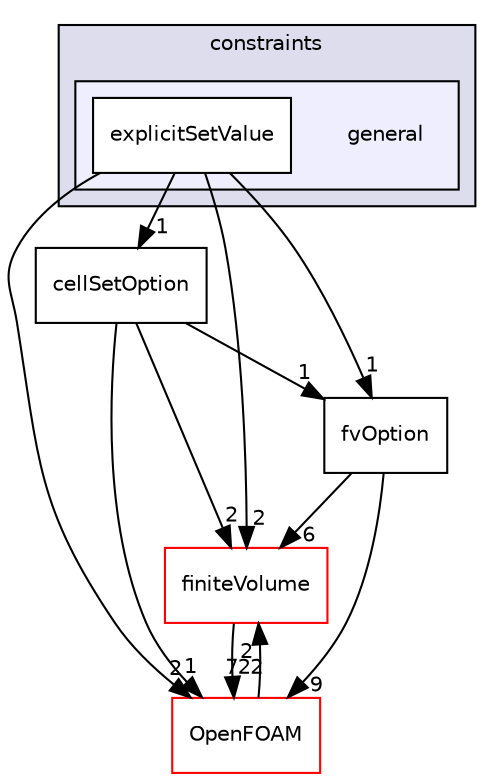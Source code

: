 digraph "src/fvOptions/constraints/general" {
  bgcolor=transparent;
  compound=true
  node [ fontsize="10", fontname="Helvetica"];
  edge [ labelfontsize="10", labelfontname="Helvetica"];
  subgraph clusterdir_35258aa5e0da929963ca5864cc4044a5 {
    graph [ bgcolor="#ddddee", pencolor="black", label="constraints" fontname="Helvetica", fontsize="10", URL="dir_35258aa5e0da929963ca5864cc4044a5.html"]
  subgraph clusterdir_7a951326ad32a095872b9f7d751d0b80 {
    graph [ bgcolor="#eeeeff", pencolor="black", label="" URL="dir_7a951326ad32a095872b9f7d751d0b80.html"];
    dir_7a951326ad32a095872b9f7d751d0b80 [shape=plaintext label="general"];
    dir_d7e1f4e268ef79af46c71aeb39ab5554 [shape=box label="explicitSetValue" color="black" fillcolor="white" style="filled" URL="dir_d7e1f4e268ef79af46c71aeb39ab5554.html"];
  }
  }
  dir_9bd15774b555cf7259a6fa18f99fe99b [shape=box label="finiteVolume" color="red" URL="dir_9bd15774b555cf7259a6fa18f99fe99b.html"];
  dir_c5473ff19b20e6ec4dfe5c310b3778a8 [shape=box label="OpenFOAM" color="red" URL="dir_c5473ff19b20e6ec4dfe5c310b3778a8.html"];
  dir_66978cfd90af47a6fda973caaecb1d19 [shape=box label="fvOption" URL="dir_66978cfd90af47a6fda973caaecb1d19.html"];
  dir_3985ce20ae33982f8c583731dc480b49 [shape=box label="cellSetOption" URL="dir_3985ce20ae33982f8c583731dc480b49.html"];
  dir_9bd15774b555cf7259a6fa18f99fe99b->dir_c5473ff19b20e6ec4dfe5c310b3778a8 [headlabel="722", labeldistance=1.5 headhref="dir_000881_001873.html"];
  dir_c5473ff19b20e6ec4dfe5c310b3778a8->dir_9bd15774b555cf7259a6fa18f99fe99b [headlabel="2", labeldistance=1.5 headhref="dir_001873_000881.html"];
  dir_d7e1f4e268ef79af46c71aeb39ab5554->dir_9bd15774b555cf7259a6fa18f99fe99b [headlabel="2", labeldistance=1.5 headhref="dir_001298_000881.html"];
  dir_d7e1f4e268ef79af46c71aeb39ab5554->dir_c5473ff19b20e6ec4dfe5c310b3778a8 [headlabel="2", labeldistance=1.5 headhref="dir_001298_001873.html"];
  dir_d7e1f4e268ef79af46c71aeb39ab5554->dir_66978cfd90af47a6fda973caaecb1d19 [headlabel="1", labeldistance=1.5 headhref="dir_001298_001301.html"];
  dir_d7e1f4e268ef79af46c71aeb39ab5554->dir_3985ce20ae33982f8c583731dc480b49 [headlabel="1", labeldistance=1.5 headhref="dir_001298_001293.html"];
  dir_66978cfd90af47a6fda973caaecb1d19->dir_9bd15774b555cf7259a6fa18f99fe99b [headlabel="6", labeldistance=1.5 headhref="dir_001301_000881.html"];
  dir_66978cfd90af47a6fda973caaecb1d19->dir_c5473ff19b20e6ec4dfe5c310b3778a8 [headlabel="9", labeldistance=1.5 headhref="dir_001301_001873.html"];
  dir_3985ce20ae33982f8c583731dc480b49->dir_9bd15774b555cf7259a6fa18f99fe99b [headlabel="2", labeldistance=1.5 headhref="dir_001293_000881.html"];
  dir_3985ce20ae33982f8c583731dc480b49->dir_c5473ff19b20e6ec4dfe5c310b3778a8 [headlabel="1", labeldistance=1.5 headhref="dir_001293_001873.html"];
  dir_3985ce20ae33982f8c583731dc480b49->dir_66978cfd90af47a6fda973caaecb1d19 [headlabel="1", labeldistance=1.5 headhref="dir_001293_001301.html"];
}
